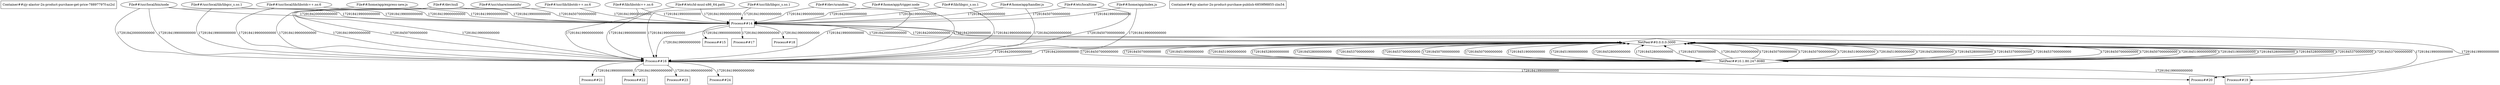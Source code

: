 digraph G {
"Container##zjy-alastor-2n-product-purchase-get-price-78897797f-nz2sl" [shape="box"];
"File##/dev/null" [shape="ellipse"];
"File##/dev/urandom" [shape="ellipse"];
"File##/etc/ld-musl-x86_64.path" [shape="ellipse"];
"File##/etc/localtime" [shape="ellipse"];
"File##/home/app/express-new.js" [shape="ellipse"];
"File##/home/app/handler.js" [shape="ellipse"];
"File##/home/app/index.js" [shape="ellipse"];
"File##/home/app/trigger.node" [shape="ellipse"];
"File##/lib/libgcc_s.so.1" [shape="ellipse"];
"File##/lib/libstdc++.so.6" [shape="ellipse"];
"File##/usr/lib/libgcc_s.so.1" [shape="ellipse"];
"File##/usr/lib/libstdc++.so.6" [shape="ellipse"];
"File##/usr/local/bin/node" [shape="ellipse"];
"File##/usr/local/lib/libgcc_s.so.1" [shape="ellipse"];
"File##/usr/local/lib/libstdc++.so.6" [shape="ellipse"];
"File##/usr/share/zoneinfo/" [shape="ellipse"];
"NetPeer##0.0.0.0:3000" [shape="diamond"];
"NetPeer##10.1.80.247:8080" [shape="diamond"];
"Process##14" [shape="box"];
"Process##15" [shape="box"];
"Process##16" [shape="box"];
"Process##17" [shape="box"];
"Process##18" [shape="box"];
"Process##19" [shape="box"];
"Process##20" [shape="box"];
"File##/etc/ld-musl-x86_64.path" -> "Process##14" [label="1729184199000000000"];
"File##/lib/libstdc++.so.6" -> "Process##14" [label="1729184199000000000"];
"File##/usr/local/lib/libstdc++.so.6" -> "Process##14" [label="1729184199000000000"];
"File##/usr/lib/libstdc++.so.6" -> "Process##14" [label="1729184199000000000"];
"File##/lib/libgcc_s.so.1" -> "Process##14" [label="1729184199000000000"];
"File##/usr/local/lib/libgcc_s.so.1" -> "Process##14" [label="1729184199000000000"];
"File##/usr/lib/libgcc_s.so.1" -> "Process##14" [label="1729184199000000000"];
"Process##14" -> "Process##15" [label="1729184199000000000"];
"Process##14" -> "Process##16" [label="1729184199000000000"];
"Process##14" -> "Process##17" [label="1729184199000000000"];
"Process##14" -> "Process##18" [label="1729184199000000000"];
"Process##14" -> "Process##19" [label="1729184199000000000"];
"File##/usr/local/bin/node" -> "Process##14" [label="1729184199000000000"];
"File##/usr/local/bin/node" -> "Process##14" [label="1729184200000000000"];
"File##/dev/urandom" -> "Process##14" [label="1729184199000000000"];
"Process##14" -> "Process##20" [label="1729184199000000000"];
"File##/dev/null" -> "Process##14" [label="1729184199000000000"];
"File##/home/app/index.js" -> "Process##14" [label="1729184199000000000"];
"File##/home/app/express-new.js" -> "Process##14" [label="1729184199000000000"];
"File##/home/app/trigger.node" -> "Process##14" [label="1729184200000000000"];
"File##/home/app/handler.js" -> "Process##14" [label="1729184200000000000"];
"Process##14" -> "NetPeer##0.0.0.0:3000" [label="1729184200000000000"];
"NetPeer##0.0.0.0:3000" -> "Process##14" [label="1729184200000000000"];
"NetPeer##0.0.0.0:3000" -> "NetPeer##10.1.80.247:8080" [label="1729184507000000000"];
"NetPeer##0.0.0.0:3000" -> "NetPeer##10.1.80.247:8080" [label="1729184507000000000"];
"NetPeer##0.0.0.0:3000" -> "NetPeer##10.1.80.247:8080" [label="1729184519000000000"];
"NetPeer##0.0.0.0:3000" -> "NetPeer##10.1.80.247:8080" [label="1729184519000000000"];
"NetPeer##0.0.0.0:3000" -> "NetPeer##10.1.80.247:8080" [label="1729184528000000000"];
"NetPeer##0.0.0.0:3000" -> "NetPeer##10.1.80.247:8080" [label="1729184528000000000"];
"NetPeer##0.0.0.0:3000" -> "NetPeer##10.1.80.247:8080" [label="1729184537000000000"];
"NetPeer##0.0.0.0:3000" -> "NetPeer##10.1.80.247:8080" [label="1729184537000000000"];
"NetPeer##10.1.80.247:8080" -> "NetPeer##0.0.0.0:3000" [label="1729184507000000000"];
"NetPeer##10.1.80.247:8080" -> "NetPeer##0.0.0.0:3000" [label="1729184507000000000"];
"NetPeer##10.1.80.247:8080" -> "NetPeer##0.0.0.0:3000" [label="1729184519000000000"];
"NetPeer##10.1.80.247:8080" -> "NetPeer##0.0.0.0:3000" [label="1729184519000000000"];
"NetPeer##10.1.80.247:8080" -> "NetPeer##0.0.0.0:3000" [label="1729184528000000000"];
"NetPeer##10.1.80.247:8080" -> "NetPeer##0.0.0.0:3000" [label="1729184528000000000"];
"NetPeer##10.1.80.247:8080" -> "NetPeer##0.0.0.0:3000" [label="1729184537000000000"];
"NetPeer##10.1.80.247:8080" -> "NetPeer##0.0.0.0:3000" [label="1729184537000000000"];
"File##/etc/localtime" -> "Process##14" [label="1729184507000000000"];
"File##/usr/share/zoneinfo/" -> "Process##14" [label="1729184507000000000"];
"Container##zjy-alastor-2n-product-purchase-publish-6859f98855-zlm54" [shape="box"];
"File##/dev/null" [shape="ellipse"];
"File##/dev/urandom" [shape="ellipse"];
"File##/etc/ld-musl-x86_64.path" [shape="ellipse"];
"File##/etc/localtime" [shape="ellipse"];
"File##/home/app/express-new.js" [shape="ellipse"];
"File##/home/app/handler.js" [shape="ellipse"];
"File##/home/app/index.js" [shape="ellipse"];
"File##/home/app/trigger.node" [shape="ellipse"];
"File##/lib/libgcc_s.so.1" [shape="ellipse"];
"File##/lib/libstdc++.so.6" [shape="ellipse"];
"File##/usr/lib/libgcc_s.so.1" [shape="ellipse"];
"File##/usr/lib/libstdc++.so.6" [shape="ellipse"];
"File##/usr/local/bin/node" [shape="ellipse"];
"File##/usr/local/lib/libgcc_s.so.1" [shape="ellipse"];
"File##/usr/local/lib/libstdc++.so.6" [shape="ellipse"];
"File##/usr/share/zoneinfo/" [shape="ellipse"];
"NetPeer##0.0.0.0:3000" [shape="diamond"];
"NetPeer##10.1.80.247:8080" [shape="diamond"];
"Process##16" [shape="box"];
"Process##19" [shape="box"];
"Process##20" [shape="box"];
"Process##21" [shape="box"];
"Process##22" [shape="box"];
"Process##23" [shape="box"];
"Process##24" [shape="box"];
"File##/etc/ld-musl-x86_64.path" -> "Process##16" [label="1729184199000000000"];
"File##/lib/libstdc++.so.6" -> "Process##16" [label="1729184199000000000"];
"File##/usr/local/lib/libstdc++.so.6" -> "Process##16" [label="1729184199000000000"];
"File##/usr/lib/libstdc++.so.6" -> "Process##16" [label="1729184199000000000"];
"File##/lib/libgcc_s.so.1" -> "Process##16" [label="1729184199000000000"];
"File##/usr/local/lib/libgcc_s.so.1" -> "Process##16" [label="1729184199000000000"];
"File##/usr/lib/libgcc_s.so.1" -> "Process##16" [label="1729184199000000000"];
"Process##16" -> "Process##19" [label="1729184199000000000"];
"Process##16" -> "Process##20" [label="1729184199000000000"];
"Process##16" -> "Process##21" [label="1729184199000000000"];
"Process##16" -> "Process##22" [label="1729184199000000000"];
"Process##16" -> "Process##23" [label="1729184199000000000"];
"File##/usr/local/bin/node" -> "Process##16" [label="1729184199000000000"];
"File##/usr/local/bin/node" -> "Process##16" [label="1729184200000000000"];
"File##/dev/urandom" -> "Process##16" [label="1729184199000000000"];
"Process##16" -> "Process##24" [label="1729184199000000000"];
"File##/dev/null" -> "Process##16" [label="1729184199000000000"];
"File##/home/app/index.js" -> "Process##16" [label="1729184199000000000"];
"File##/home/app/express-new.js" -> "Process##16" [label="1729184199000000000"];
"File##/home/app/trigger.node" -> "Process##16" [label="1729184200000000000"];
"File##/home/app/handler.js" -> "Process##16" [label="1729184200000000000"];
"Process##16" -> "NetPeer##0.0.0.0:3000" [label="1729184200000000000"];
"NetPeer##0.0.0.0:3000" -> "Process##16" [label="1729184200000000000"];
"NetPeer##0.0.0.0:3000" -> "NetPeer##10.1.80.247:8080" [label="1729184507000000000"];
"NetPeer##0.0.0.0:3000" -> "NetPeer##10.1.80.247:8080" [label="1729184507000000000"];
"NetPeer##0.0.0.0:3000" -> "NetPeer##10.1.80.247:8080" [label="1729184519000000000"];
"NetPeer##0.0.0.0:3000" -> "NetPeer##10.1.80.247:8080" [label="1729184519000000000"];
"NetPeer##0.0.0.0:3000" -> "NetPeer##10.1.80.247:8080" [label="1729184528000000000"];
"NetPeer##0.0.0.0:3000" -> "NetPeer##10.1.80.247:8080" [label="1729184528000000000"];
"NetPeer##0.0.0.0:3000" -> "NetPeer##10.1.80.247:8080" [label="1729184537000000000"];
"NetPeer##0.0.0.0:3000" -> "NetPeer##10.1.80.247:8080" [label="1729184537000000000"];
"NetPeer##10.1.80.247:8080" -> "NetPeer##0.0.0.0:3000" [label="1729184507000000000"];
"NetPeer##10.1.80.247:8080" -> "NetPeer##0.0.0.0:3000" [label="1729184507000000000"];
"NetPeer##10.1.80.247:8080" -> "NetPeer##0.0.0.0:3000" [label="1729184519000000000"];
"NetPeer##10.1.80.247:8080" -> "NetPeer##0.0.0.0:3000" [label="1729184519000000000"];
"NetPeer##10.1.80.247:8080" -> "NetPeer##0.0.0.0:3000" [label="1729184528000000000"];
"NetPeer##10.1.80.247:8080" -> "NetPeer##0.0.0.0:3000" [label="1729184528000000000"];
"NetPeer##10.1.80.247:8080" -> "NetPeer##0.0.0.0:3000" [label="1729184537000000000"];
"NetPeer##10.1.80.247:8080" -> "NetPeer##0.0.0.0:3000" [label="1729184537000000000"];
"File##/etc/localtime" -> "Process##16" [label="1729184507000000000"];
"File##/usr/share/zoneinfo/" -> "Process##16" [label="1729184507000000000"];
}
